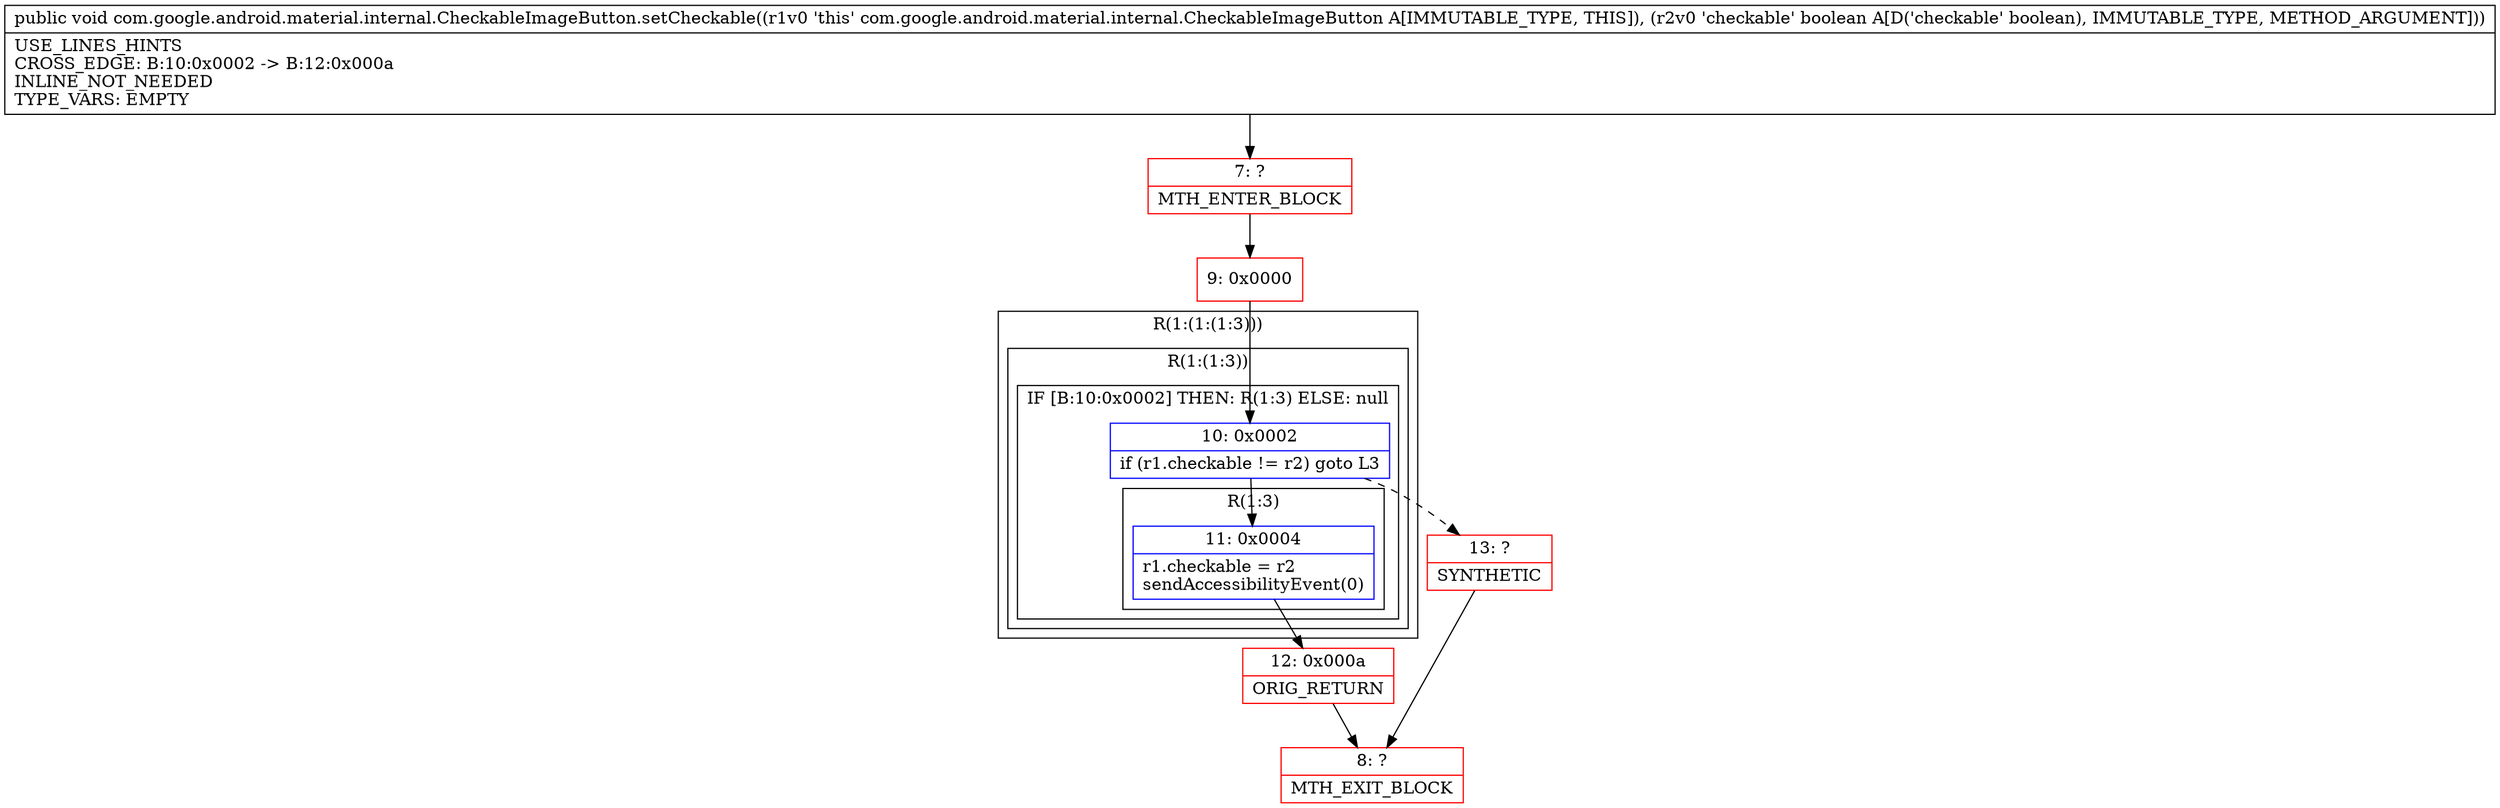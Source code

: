 digraph "CFG forcom.google.android.material.internal.CheckableImageButton.setCheckable(Z)V" {
subgraph cluster_Region_631908533 {
label = "R(1:(1:(1:3)))";
node [shape=record,color=blue];
subgraph cluster_Region_274685551 {
label = "R(1:(1:3))";
node [shape=record,color=blue];
subgraph cluster_IfRegion_673207275 {
label = "IF [B:10:0x0002] THEN: R(1:3) ELSE: null";
node [shape=record,color=blue];
Node_10 [shape=record,label="{10\:\ 0x0002|if (r1.checkable != r2) goto L3\l}"];
subgraph cluster_Region_968617399 {
label = "R(1:3)";
node [shape=record,color=blue];
Node_11 [shape=record,label="{11\:\ 0x0004|r1.checkable = r2\lsendAccessibilityEvent(0)\l}"];
}
}
}
}
Node_7 [shape=record,color=red,label="{7\:\ ?|MTH_ENTER_BLOCK\l}"];
Node_9 [shape=record,color=red,label="{9\:\ 0x0000}"];
Node_12 [shape=record,color=red,label="{12\:\ 0x000a|ORIG_RETURN\l}"];
Node_8 [shape=record,color=red,label="{8\:\ ?|MTH_EXIT_BLOCK\l}"];
Node_13 [shape=record,color=red,label="{13\:\ ?|SYNTHETIC\l}"];
MethodNode[shape=record,label="{public void com.google.android.material.internal.CheckableImageButton.setCheckable((r1v0 'this' com.google.android.material.internal.CheckableImageButton A[IMMUTABLE_TYPE, THIS]), (r2v0 'checkable' boolean A[D('checkable' boolean), IMMUTABLE_TYPE, METHOD_ARGUMENT]))  | USE_LINES_HINTS\lCROSS_EDGE: B:10:0x0002 \-\> B:12:0x000a\lINLINE_NOT_NEEDED\lTYPE_VARS: EMPTY\l}"];
MethodNode -> Node_7;Node_10 -> Node_11;
Node_10 -> Node_13[style=dashed];
Node_11 -> Node_12;
Node_7 -> Node_9;
Node_9 -> Node_10;
Node_12 -> Node_8;
Node_13 -> Node_8;
}

